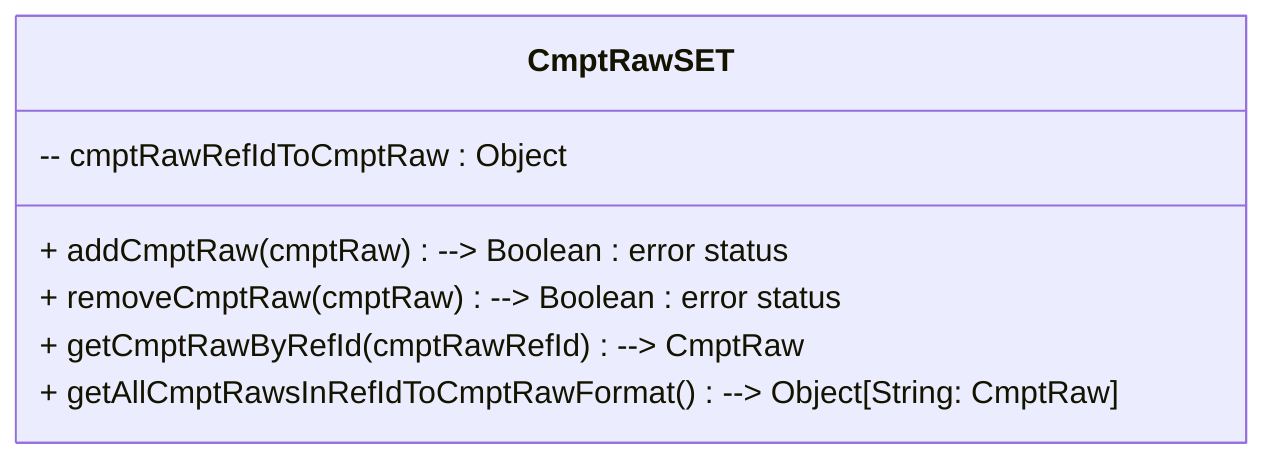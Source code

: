 classDiagram

class CmptRawSET {
   -- cmptRawRefIdToCmptRaw : Object

   + addCmptRaw (cmptRaw) --> Boolean : error status
   
   + removeCmptRaw (cmptRaw) --> Boolean : error status

   + getCmptRawByRefId (cmptRawRefId) --> CmptRaw

   + getAllCmptRawsInRefIdToCmptRawFormat () --> Object[String: CmptRaw]
}
